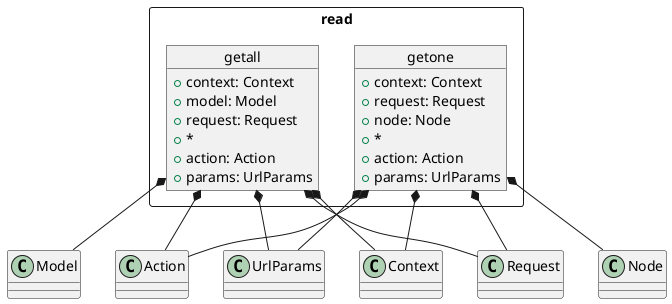 @startuml
package read <<Rectangle>> {

    object getall {
        +context: Context
        +model: Model
        +request: Request
        + *
        +action: Action
        +params: UrlParams
    }

    object getone {
        +context: Context
        +request: Request
        +node: Node
        + *
        +action: Action
        +params: UrlParams
    }

}

getall *-- Context
getall *-- Model
getall *-- Request
getall *-- Action
getall *-- UrlParams
getone *-- Context
getone *-- Request
getone *-- Node
getone *-- Action
getone *-- UrlParams
@enduml
